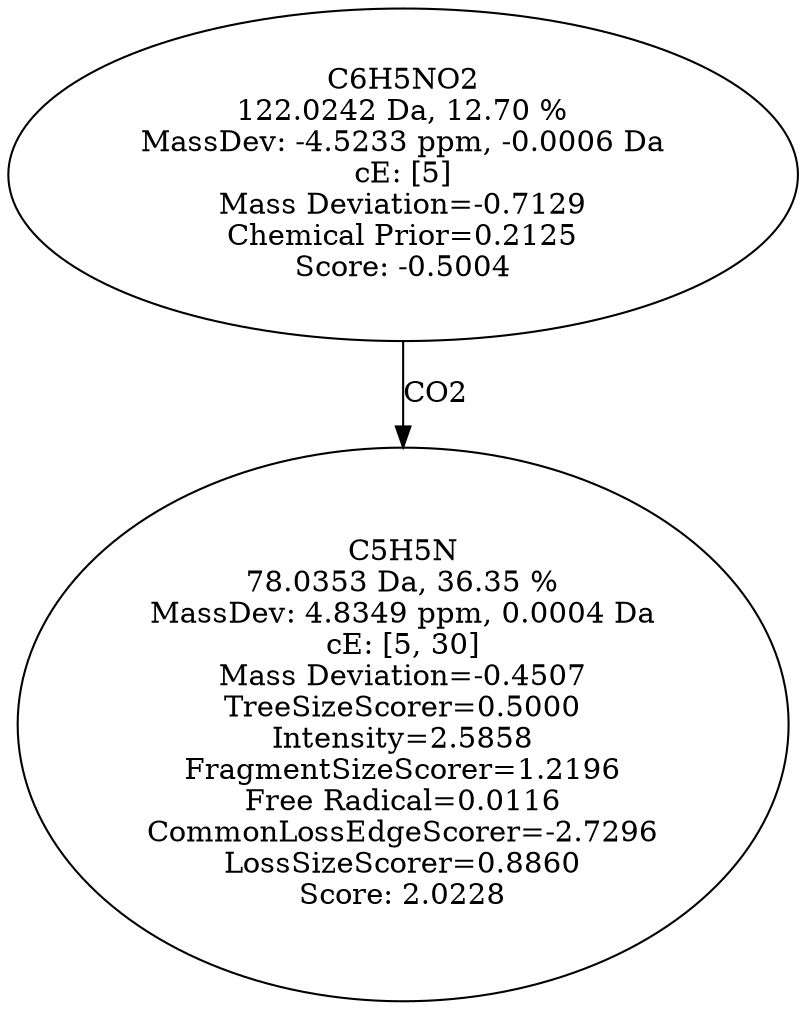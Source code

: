 strict digraph {
v1 [label="C5H5N\n78.0353 Da, 36.35 %\nMassDev: 4.8349 ppm, 0.0004 Da\ncE: [5, 30]\nMass Deviation=-0.4507\nTreeSizeScorer=0.5000\nIntensity=2.5858\nFragmentSizeScorer=1.2196\nFree Radical=0.0116\nCommonLossEdgeScorer=-2.7296\nLossSizeScorer=0.8860\nScore: 2.0228"];
v2 [label="C6H5NO2\n122.0242 Da, 12.70 %\nMassDev: -4.5233 ppm, -0.0006 Da\ncE: [5]\nMass Deviation=-0.7129\nChemical Prior=0.2125\nScore: -0.5004"];
v2 -> v1 [label="CO2"];
}